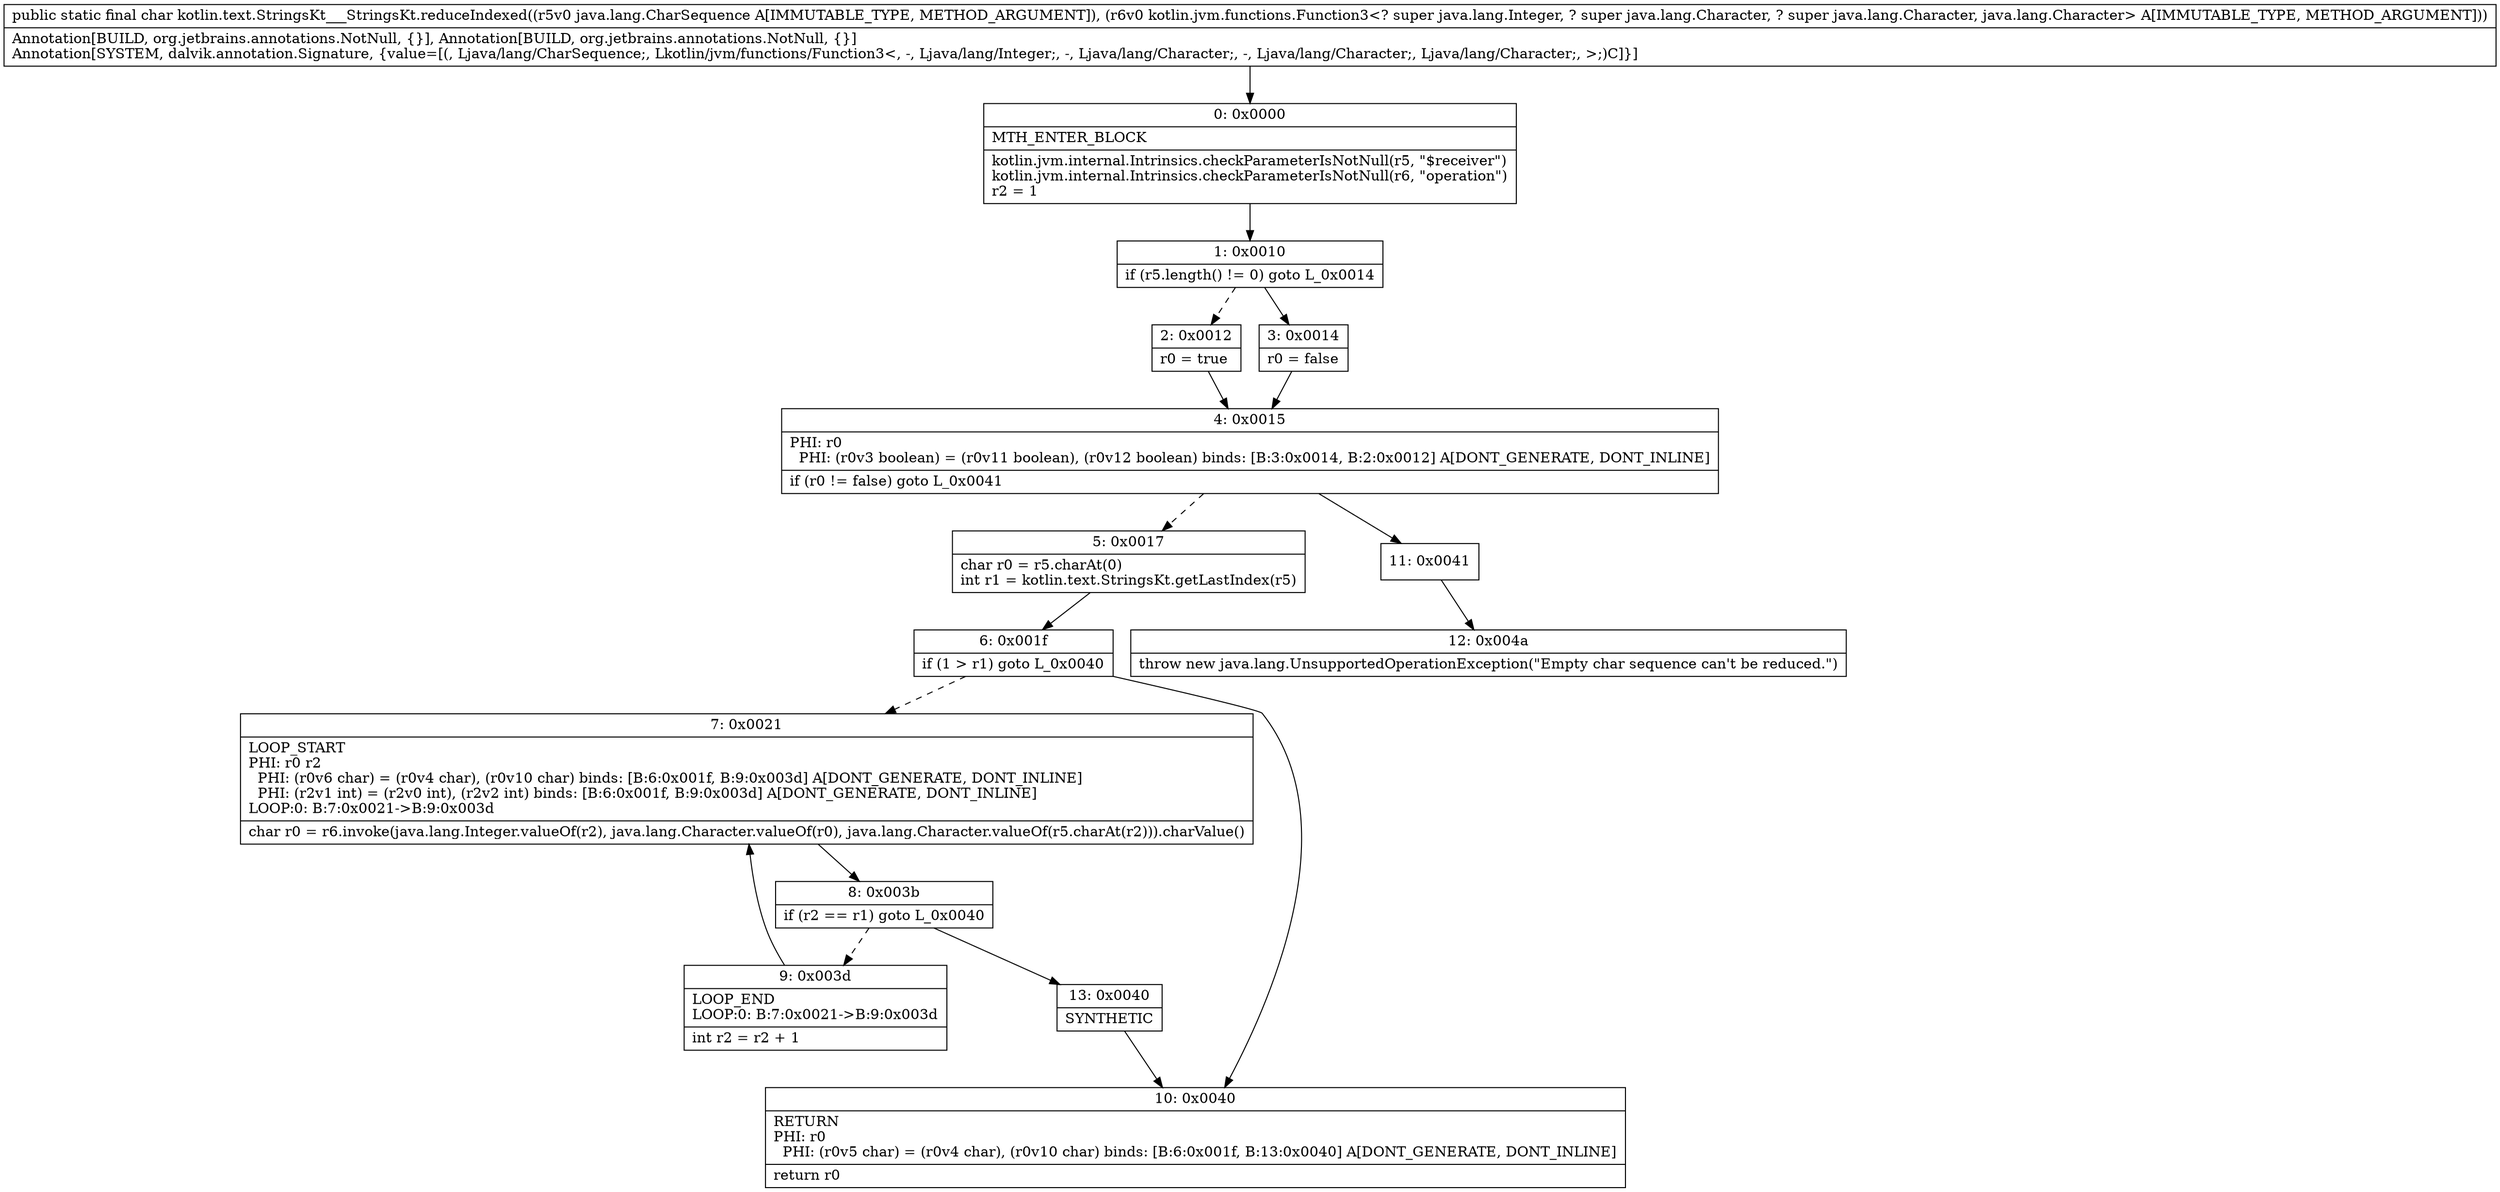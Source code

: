 digraph "CFG forkotlin.text.StringsKt___StringsKt.reduceIndexed(Ljava\/lang\/CharSequence;Lkotlin\/jvm\/functions\/Function3;)C" {
Node_0 [shape=record,label="{0\:\ 0x0000|MTH_ENTER_BLOCK\l|kotlin.jvm.internal.Intrinsics.checkParameterIsNotNull(r5, \"$receiver\")\lkotlin.jvm.internal.Intrinsics.checkParameterIsNotNull(r6, \"operation\")\lr2 = 1\l}"];
Node_1 [shape=record,label="{1\:\ 0x0010|if (r5.length() != 0) goto L_0x0014\l}"];
Node_2 [shape=record,label="{2\:\ 0x0012|r0 = true\l}"];
Node_3 [shape=record,label="{3\:\ 0x0014|r0 = false\l}"];
Node_4 [shape=record,label="{4\:\ 0x0015|PHI: r0 \l  PHI: (r0v3 boolean) = (r0v11 boolean), (r0v12 boolean) binds: [B:3:0x0014, B:2:0x0012] A[DONT_GENERATE, DONT_INLINE]\l|if (r0 != false) goto L_0x0041\l}"];
Node_5 [shape=record,label="{5\:\ 0x0017|char r0 = r5.charAt(0)\lint r1 = kotlin.text.StringsKt.getLastIndex(r5)\l}"];
Node_6 [shape=record,label="{6\:\ 0x001f|if (1 \> r1) goto L_0x0040\l}"];
Node_7 [shape=record,label="{7\:\ 0x0021|LOOP_START\lPHI: r0 r2 \l  PHI: (r0v6 char) = (r0v4 char), (r0v10 char) binds: [B:6:0x001f, B:9:0x003d] A[DONT_GENERATE, DONT_INLINE]\l  PHI: (r2v1 int) = (r2v0 int), (r2v2 int) binds: [B:6:0x001f, B:9:0x003d] A[DONT_GENERATE, DONT_INLINE]\lLOOP:0: B:7:0x0021\-\>B:9:0x003d\l|char r0 = r6.invoke(java.lang.Integer.valueOf(r2), java.lang.Character.valueOf(r0), java.lang.Character.valueOf(r5.charAt(r2))).charValue()\l}"];
Node_8 [shape=record,label="{8\:\ 0x003b|if (r2 == r1) goto L_0x0040\l}"];
Node_9 [shape=record,label="{9\:\ 0x003d|LOOP_END\lLOOP:0: B:7:0x0021\-\>B:9:0x003d\l|int r2 = r2 + 1\l}"];
Node_10 [shape=record,label="{10\:\ 0x0040|RETURN\lPHI: r0 \l  PHI: (r0v5 char) = (r0v4 char), (r0v10 char) binds: [B:6:0x001f, B:13:0x0040] A[DONT_GENERATE, DONT_INLINE]\l|return r0\l}"];
Node_11 [shape=record,label="{11\:\ 0x0041}"];
Node_12 [shape=record,label="{12\:\ 0x004a|throw new java.lang.UnsupportedOperationException(\"Empty char sequence can't be reduced.\")\l}"];
Node_13 [shape=record,label="{13\:\ 0x0040|SYNTHETIC\l}"];
MethodNode[shape=record,label="{public static final char kotlin.text.StringsKt___StringsKt.reduceIndexed((r5v0 java.lang.CharSequence A[IMMUTABLE_TYPE, METHOD_ARGUMENT]), (r6v0 kotlin.jvm.functions.Function3\<? super java.lang.Integer, ? super java.lang.Character, ? super java.lang.Character, java.lang.Character\> A[IMMUTABLE_TYPE, METHOD_ARGUMENT]))  | Annotation[BUILD, org.jetbrains.annotations.NotNull, \{\}], Annotation[BUILD, org.jetbrains.annotations.NotNull, \{\}]\lAnnotation[SYSTEM, dalvik.annotation.Signature, \{value=[(, Ljava\/lang\/CharSequence;, Lkotlin\/jvm\/functions\/Function3\<, \-, Ljava\/lang\/Integer;, \-, Ljava\/lang\/Character;, \-, Ljava\/lang\/Character;, Ljava\/lang\/Character;, \>;)C]\}]\l}"];
MethodNode -> Node_0;
Node_0 -> Node_1;
Node_1 -> Node_2[style=dashed];
Node_1 -> Node_3;
Node_2 -> Node_4;
Node_3 -> Node_4;
Node_4 -> Node_5[style=dashed];
Node_4 -> Node_11;
Node_5 -> Node_6;
Node_6 -> Node_7[style=dashed];
Node_6 -> Node_10;
Node_7 -> Node_8;
Node_8 -> Node_9[style=dashed];
Node_8 -> Node_13;
Node_9 -> Node_7;
Node_11 -> Node_12;
Node_13 -> Node_10;
}

